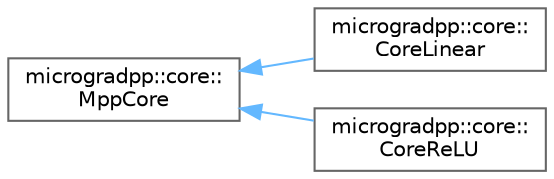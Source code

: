 digraph "Graphical Class Hierarchy"
{
 // LATEX_PDF_SIZE
  bgcolor="transparent";
  edge [fontname=Helvetica,fontsize=10,labelfontname=Helvetica,labelfontsize=10];
  node [fontname=Helvetica,fontsize=10,shape=box,height=0.2,width=0.4];
  rankdir="LR";
  Node0 [id="Node000000",label="microgradpp::core::\lMppCore",height=0.2,width=0.4,color="grey40", fillcolor="white", style="filled",URL="$classmicrogradpp_1_1core_1_1_mpp_core.html",tooltip="Abstract base class for core components of neural network layers."];
  Node0 -> Node1 [id="edge6_Node000000_Node000001",dir="back",color="steelblue1",style="solid",tooltip=" "];
  Node1 [id="Node000001",label="microgradpp::core::\lCoreLinear",height=0.2,width=0.4,color="grey40", fillcolor="white", style="filled",URL="$classmicrogradpp_1_1core_1_1_core_linear.html",tooltip="Represents a linear (fully connected) layer with configurable input and output dimensions."];
  Node0 -> Node2 [id="edge7_Node000000_Node000002",dir="back",color="steelblue1",style="solid",tooltip=" "];
  Node2 [id="Node000002",label="microgradpp::core::\lCoreReLU",height=0.2,width=0.4,color="grey40", fillcolor="white", style="filled",URL="$classmicrogradpp_1_1core_1_1_core_re_l_u.html",tooltip="Implements the ReLU activation function as a layer in a neural network."];
}
